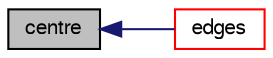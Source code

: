 digraph "centre"
{
  bgcolor="transparent";
  edge [fontname="FreeSans",fontsize="10",labelfontname="FreeSans",labelfontsize="10"];
  node [fontname="FreeSans",fontsize="10",shape=record];
  rankdir="LR";
  Node57 [label="centre",height=0.2,width=0.4,color="black", fillcolor="grey75", style="filled", fontcolor="black"];
  Node57 -> Node58 [dir="back",color="midnightblue",fontsize="10",style="solid",fontname="FreeSans"];
  Node58 [label="edges",height=0.2,width=0.4,color="red",URL="$a27162.html#af79bb109116f72d3aaac79a0605b6658",tooltip="Return cell edges. "];
}
